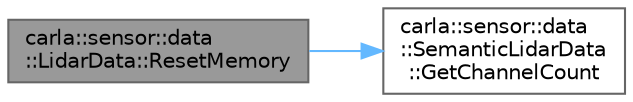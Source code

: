 digraph "carla::sensor::data::LidarData::ResetMemory"
{
 // INTERACTIVE_SVG=YES
 // LATEX_PDF_SIZE
  bgcolor="transparent";
  edge [fontname=Helvetica,fontsize=10,labelfontname=Helvetica,labelfontsize=10];
  node [fontname=Helvetica,fontsize=10,shape=box,height=0.2,width=0.4];
  rankdir="LR";
  Node1 [id="Node000001",label="carla::sensor::data\l::LidarData::ResetMemory",height=0.2,width=0.4,color="gray40", fillcolor="grey60", style="filled", fontcolor="black",tooltip=" "];
  Node1 -> Node2 [id="edge1_Node000001_Node000002",color="steelblue1",style="solid",tooltip=" "];
  Node2 [id="Node000002",label="carla::sensor::data\l::SemanticLidarData\l::GetChannelCount",height=0.2,width=0.4,color="grey40", fillcolor="white", style="filled",URL="$d9/d27/classcarla_1_1sensor_1_1data_1_1SemanticLidarData.html#a432e1ad9a42f6469c4fea8b68cbca3b2",tooltip=" "];
}
